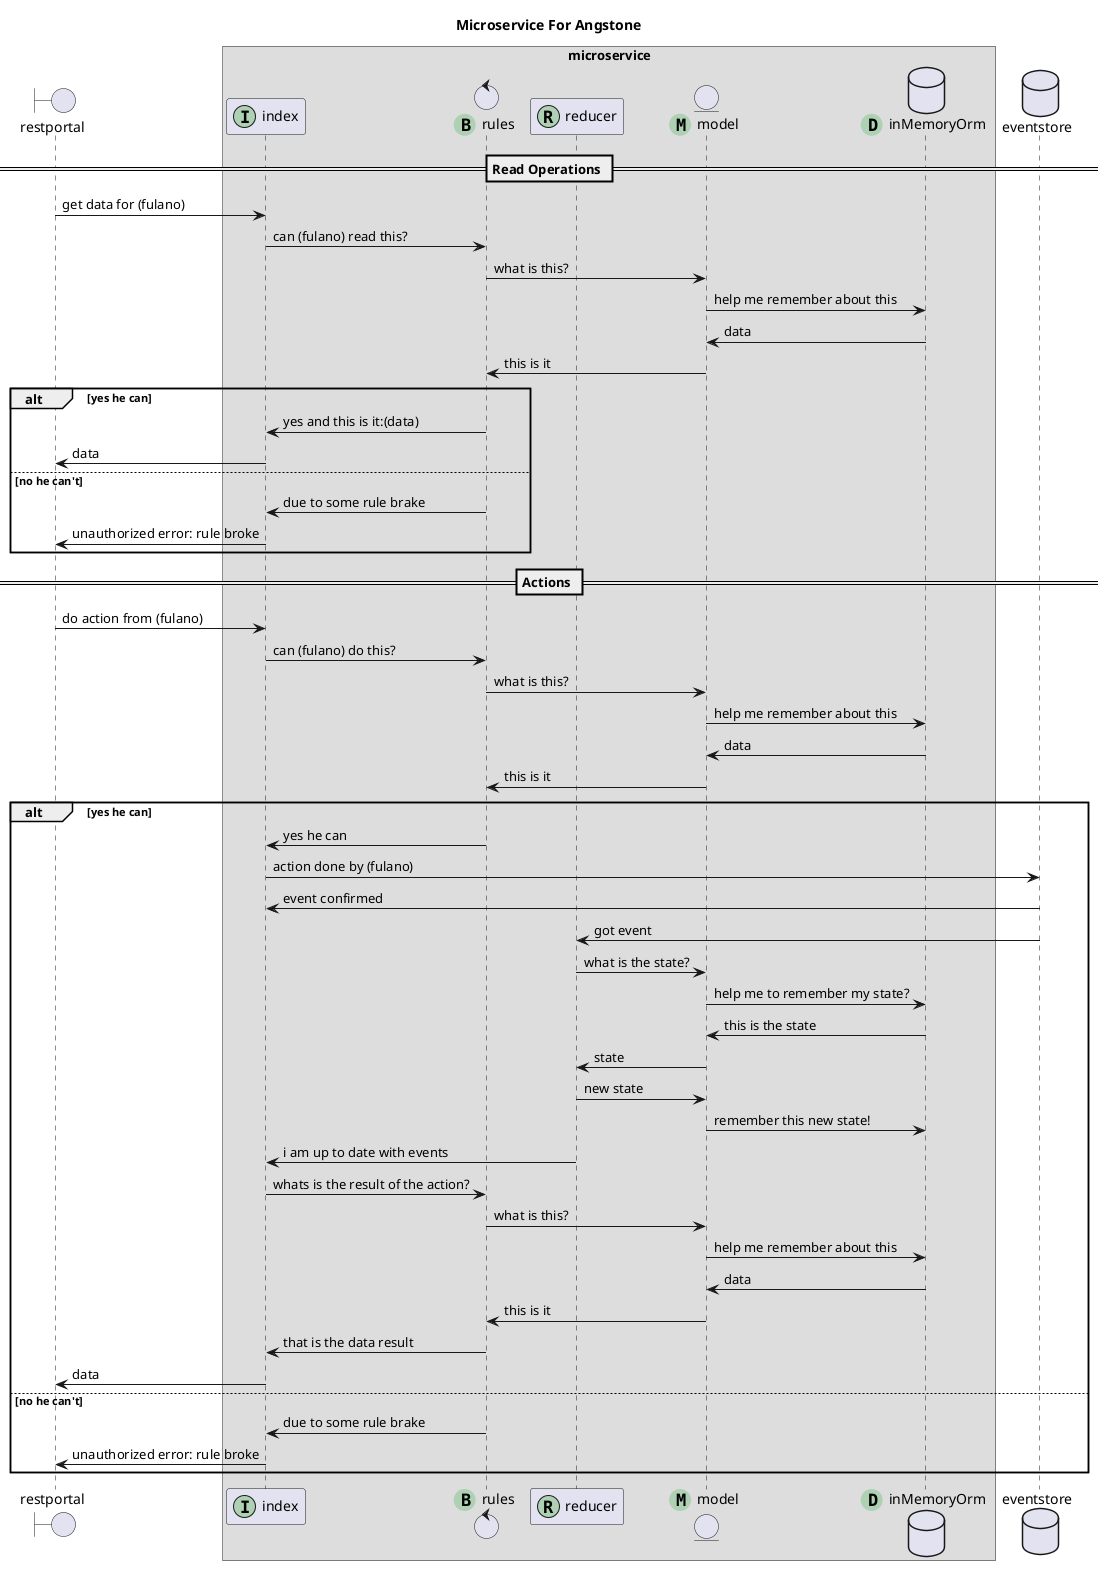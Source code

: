 @startuml
title Microservice For Angstone
boundary restportal
box "microservice"
participant index << (I,#ADD1B2) >>
control rules << (B,#ADD1B2) >>
participant reducer << (R,#ADD1B2) >>
entity model << (M,#ADD1B2) >>
database inMemoryOrm << (D,#ADD1B2) >>
end box
database eventstore
== Read Operations ==
restportal -> index : get data for (fulano)
index -> rules : can (fulano) read this?
rules -> model : what is this?
model -> inMemoryOrm : help me remember about this
inMemoryOrm -> model : data
model -> rules : this is it
alt yes he can
rules -> index: yes and this is it:(data)
index -> restportal: data
else no he can't
rules -> index: due to some rule brake
index -> restportal: unauthorized error: rule broke
end
== Actions ==
restportal -> index : do action from (fulano)
index -> rules : can (fulano) do this?
rules -> model : what is this?
model -> inMemoryOrm : help me remember about this
inMemoryOrm -> model : data
model -> rules : this is it
alt yes he can
rules -> index: yes he can
index -> eventstore: action done by (fulano)
eventstore -> index : event confirmed
eventstore -> reducer : got event
reducer -> model : what is the state?
model -> inMemoryOrm : help me to remember my state?
inMemoryOrm -> model : this is the state
model -> reducer : state
reducer -> model : new state
model -> inMemoryOrm : remember this new state!
reducer -> index : i am up to date with events
index -> rules: whats is the result of the action?
rules -> model : what is this?
model -> inMemoryOrm : help me remember about this
inMemoryOrm -> model : data
model -> rules : this is it
rules -> index : that is the data result
index -> restportal : data
else no he can't
rules -> index: due to some rule brake
index -> restportal: unauthorized error: rule broke
end
@enduml
